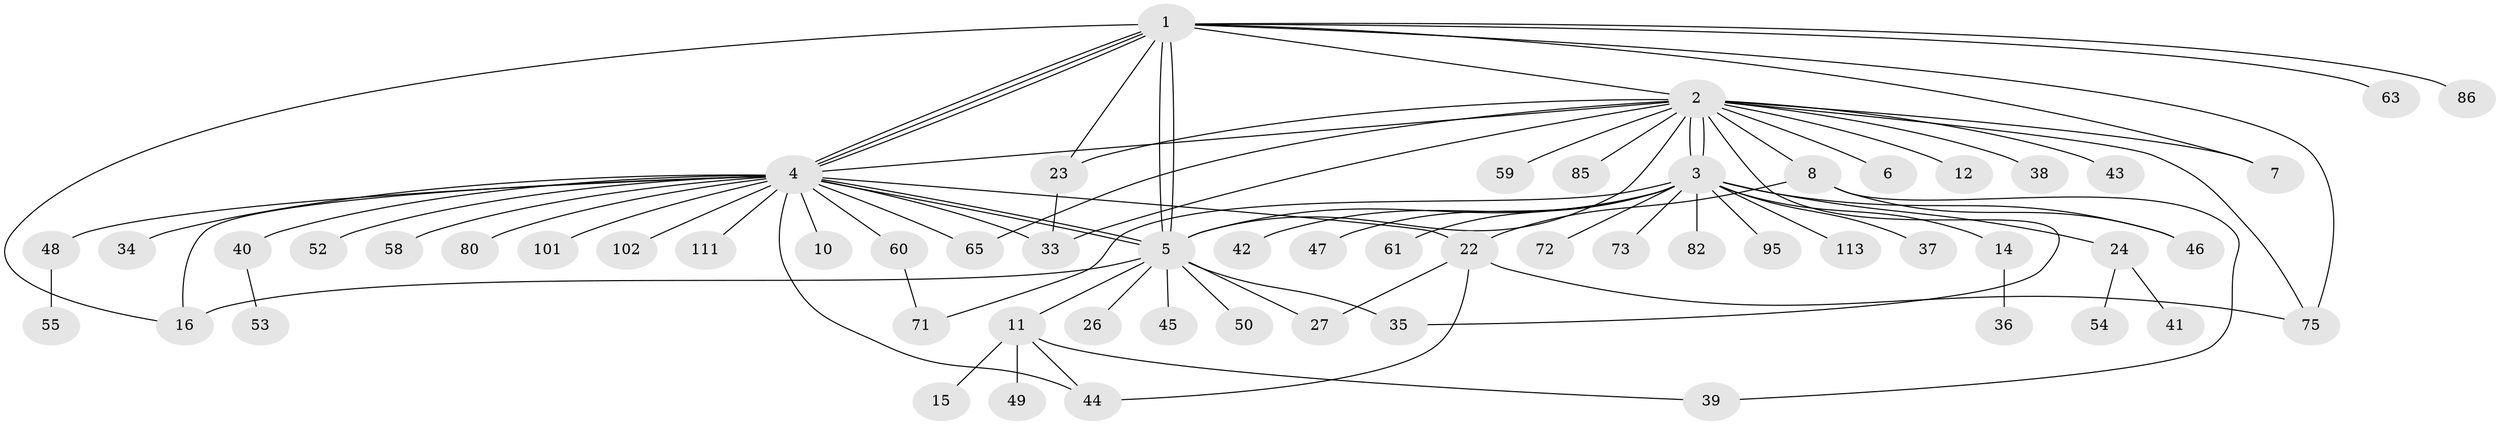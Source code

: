 // original degree distribution, {12: 0.008333333333333333, 20: 0.008333333333333333, 17: 0.008333333333333333, 14: 0.025, 1: 0.5583333333333333, 5: 0.025, 6: 0.016666666666666666, 2: 0.21666666666666667, 8: 0.016666666666666666, 3: 0.08333333333333333, 7: 0.008333333333333333, 4: 0.025}
// Generated by graph-tools (version 1.1) at 2025/18/03/04/25 18:18:06]
// undirected, 60 vertices, 85 edges
graph export_dot {
graph [start="1"]
  node [color=gray90,style=filled];
  1;
  2;
  3 [super="+17+18"];
  4 [super="+9"];
  5 [super="+13+20+112+84+99"];
  6;
  7 [super="+67+108+76+21"];
  8 [super="+116+118+120+29"];
  10;
  11 [super="+68+51+62"];
  12;
  14;
  15;
  16 [super="+19+97+104"];
  22 [super="+109+78+107+93"];
  23 [super="+32+70+110+81+66+30"];
  24 [super="+25+115+31"];
  26 [super="+64"];
  27;
  33 [super="+77"];
  34 [super="+103"];
  35;
  36;
  37;
  38;
  39;
  40 [super="+89"];
  41;
  42;
  43;
  44 [super="+79"];
  45;
  46;
  47;
  48;
  49;
  50;
  52;
  53;
  54;
  55;
  58 [super="+96"];
  59;
  60 [super="+94"];
  61;
  63;
  65 [super="+88+106+92"];
  71 [super="+91+83+90"];
  72;
  73;
  75 [super="+105"];
  80;
  82;
  85;
  86;
  95;
  101;
  102;
  111;
  113;
  1 -- 2;
  1 -- 4;
  1 -- 4;
  1 -- 4;
  1 -- 5;
  1 -- 5;
  1 -- 16;
  1 -- 23;
  1 -- 63;
  1 -- 75;
  1 -- 86;
  1 -- 7;
  2 -- 3 [weight=2];
  2 -- 3;
  2 -- 6;
  2 -- 7;
  2 -- 8;
  2 -- 12;
  2 -- 33;
  2 -- 35;
  2 -- 38;
  2 -- 43;
  2 -- 59;
  2 -- 75;
  2 -- 85;
  2 -- 65;
  2 -- 23;
  2 -- 5;
  2 -- 4;
  3 -- 5;
  3 -- 14;
  3 -- 24;
  3 -- 37;
  3 -- 42;
  3 -- 46;
  3 -- 61;
  3 -- 71;
  3 -- 72;
  3 -- 73;
  3 -- 82;
  3 -- 95;
  3 -- 113;
  3 -- 47;
  4 -- 5 [weight=2];
  4 -- 5;
  4 -- 44;
  4 -- 52;
  4 -- 65;
  4 -- 80;
  4 -- 101;
  4 -- 102;
  4 -- 33;
  4 -- 16 [weight=2];
  4 -- 34;
  4 -- 40;
  4 -- 10;
  4 -- 111;
  4 -- 48;
  4 -- 22;
  4 -- 58;
  4 -- 60;
  5 -- 11;
  5 -- 27 [weight=2];
  5 -- 45;
  5 -- 50;
  5 -- 16;
  5 -- 26;
  5 -- 35;
  8 -- 39;
  8 -- 46;
  8 -- 22;
  11 -- 15;
  11 -- 49;
  11 -- 39;
  11 -- 44;
  14 -- 36;
  22 -- 44;
  22 -- 27;
  22 -- 75;
  23 -- 33;
  24 -- 54;
  24 -- 41;
  40 -- 53;
  48 -- 55;
  60 -- 71;
}
